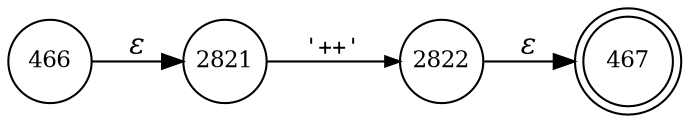 digraph ATN {
rankdir=LR;
s467[fontsize=11, label="467", shape=doublecircle, fixedsize=true, width=.6];
s466[fontsize=11,label="466", shape=circle, fixedsize=true, width=.55, peripheries=1];
s2821[fontsize=11,label="2821", shape=circle, fixedsize=true, width=.55, peripheries=1];
s2822[fontsize=11,label="2822", shape=circle, fixedsize=true, width=.55, peripheries=1];
s466 -> s2821 [fontname="Times-Italic", label="&epsilon;"];
s2821 -> s2822 [fontsize=11, fontname="Courier", arrowsize=.7, label = "'++'", arrowhead = normal];
s2822 -> s467 [fontname="Times-Italic", label="&epsilon;"];
}